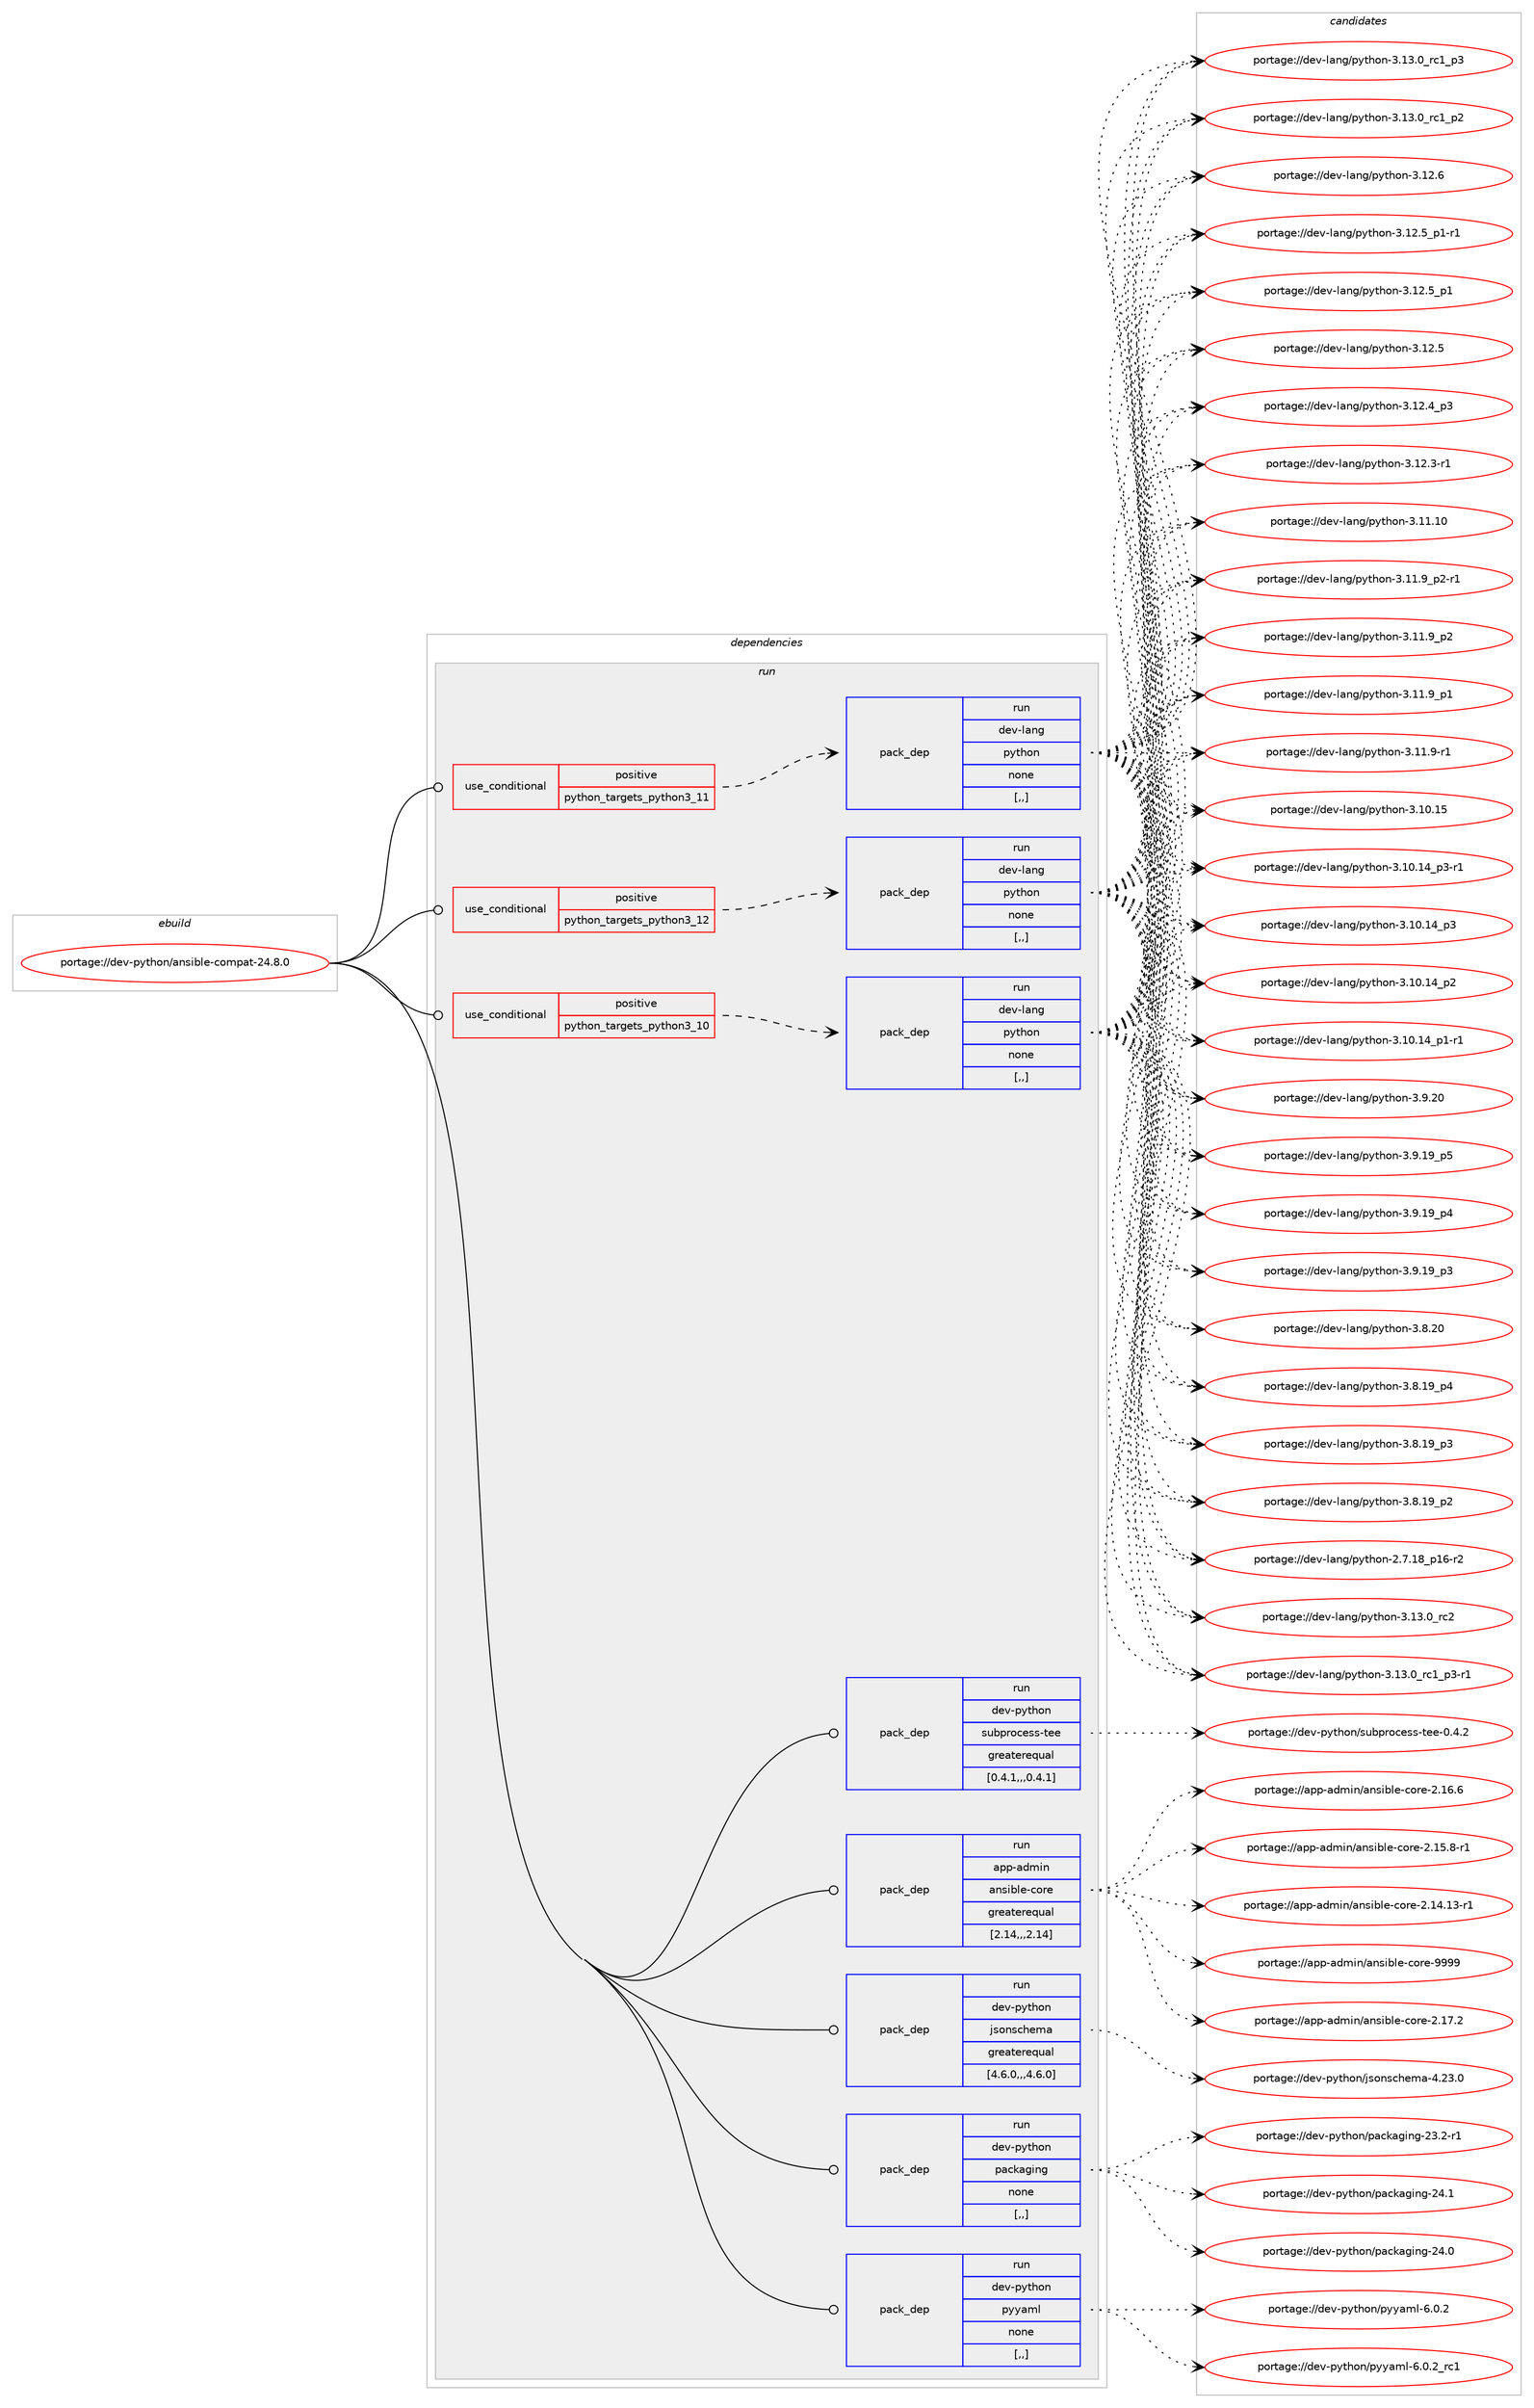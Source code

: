digraph prolog {

# *************
# Graph options
# *************

newrank=true;
concentrate=true;
compound=true;
graph [rankdir=LR,fontname=Helvetica,fontsize=10,ranksep=1.5];#, ranksep=2.5, nodesep=0.2];
edge  [arrowhead=vee];
node  [fontname=Helvetica,fontsize=10];

# **********
# The ebuild
# **********

subgraph cluster_leftcol {
color=gray;
label=<<i>ebuild</i>>;
id [label="portage://dev-python/ansible-compat-24.8.0", color=red, width=4, href="../dev-python/ansible-compat-24.8.0.svg"];
}

# ****************
# The dependencies
# ****************

subgraph cluster_midcol {
color=gray;
label=<<i>dependencies</i>>;
subgraph cluster_compile {
fillcolor="#eeeeee";
style=filled;
label=<<i>compile</i>>;
}
subgraph cluster_compileandrun {
fillcolor="#eeeeee";
style=filled;
label=<<i>compile and run</i>>;
}
subgraph cluster_run {
fillcolor="#eeeeee";
style=filled;
label=<<i>run</i>>;
subgraph cond161136 {
dependency636074 [label=<<TABLE BORDER="0" CELLBORDER="1" CELLSPACING="0" CELLPADDING="4"><TR><TD ROWSPAN="3" CELLPADDING="10">use_conditional</TD></TR><TR><TD>positive</TD></TR><TR><TD>python_targets_python3_10</TD></TR></TABLE>>, shape=none, color=red];
subgraph pack470124 {
dependency636075 [label=<<TABLE BORDER="0" CELLBORDER="1" CELLSPACING="0" CELLPADDING="4" WIDTH="220"><TR><TD ROWSPAN="6" CELLPADDING="30">pack_dep</TD></TR><TR><TD WIDTH="110">run</TD></TR><TR><TD>dev-lang</TD></TR><TR><TD>python</TD></TR><TR><TD>none</TD></TR><TR><TD>[,,]</TD></TR></TABLE>>, shape=none, color=blue];
}
dependency636074:e -> dependency636075:w [weight=20,style="dashed",arrowhead="vee"];
}
id:e -> dependency636074:w [weight=20,style="solid",arrowhead="odot"];
subgraph cond161137 {
dependency636076 [label=<<TABLE BORDER="0" CELLBORDER="1" CELLSPACING="0" CELLPADDING="4"><TR><TD ROWSPAN="3" CELLPADDING="10">use_conditional</TD></TR><TR><TD>positive</TD></TR><TR><TD>python_targets_python3_11</TD></TR></TABLE>>, shape=none, color=red];
subgraph pack470125 {
dependency636077 [label=<<TABLE BORDER="0" CELLBORDER="1" CELLSPACING="0" CELLPADDING="4" WIDTH="220"><TR><TD ROWSPAN="6" CELLPADDING="30">pack_dep</TD></TR><TR><TD WIDTH="110">run</TD></TR><TR><TD>dev-lang</TD></TR><TR><TD>python</TD></TR><TR><TD>none</TD></TR><TR><TD>[,,]</TD></TR></TABLE>>, shape=none, color=blue];
}
dependency636076:e -> dependency636077:w [weight=20,style="dashed",arrowhead="vee"];
}
id:e -> dependency636076:w [weight=20,style="solid",arrowhead="odot"];
subgraph cond161138 {
dependency636078 [label=<<TABLE BORDER="0" CELLBORDER="1" CELLSPACING="0" CELLPADDING="4"><TR><TD ROWSPAN="3" CELLPADDING="10">use_conditional</TD></TR><TR><TD>positive</TD></TR><TR><TD>python_targets_python3_12</TD></TR></TABLE>>, shape=none, color=red];
subgraph pack470126 {
dependency636079 [label=<<TABLE BORDER="0" CELLBORDER="1" CELLSPACING="0" CELLPADDING="4" WIDTH="220"><TR><TD ROWSPAN="6" CELLPADDING="30">pack_dep</TD></TR><TR><TD WIDTH="110">run</TD></TR><TR><TD>dev-lang</TD></TR><TR><TD>python</TD></TR><TR><TD>none</TD></TR><TR><TD>[,,]</TD></TR></TABLE>>, shape=none, color=blue];
}
dependency636078:e -> dependency636079:w [weight=20,style="dashed",arrowhead="vee"];
}
id:e -> dependency636078:w [weight=20,style="solid",arrowhead="odot"];
subgraph pack470127 {
dependency636080 [label=<<TABLE BORDER="0" CELLBORDER="1" CELLSPACING="0" CELLPADDING="4" WIDTH="220"><TR><TD ROWSPAN="6" CELLPADDING="30">pack_dep</TD></TR><TR><TD WIDTH="110">run</TD></TR><TR><TD>app-admin</TD></TR><TR><TD>ansible-core</TD></TR><TR><TD>greaterequal</TD></TR><TR><TD>[2.14,,,2.14]</TD></TR></TABLE>>, shape=none, color=blue];
}
id:e -> dependency636080:w [weight=20,style="solid",arrowhead="odot"];
subgraph pack470128 {
dependency636081 [label=<<TABLE BORDER="0" CELLBORDER="1" CELLSPACING="0" CELLPADDING="4" WIDTH="220"><TR><TD ROWSPAN="6" CELLPADDING="30">pack_dep</TD></TR><TR><TD WIDTH="110">run</TD></TR><TR><TD>dev-python</TD></TR><TR><TD>jsonschema</TD></TR><TR><TD>greaterequal</TD></TR><TR><TD>[4.6.0,,,4.6.0]</TD></TR></TABLE>>, shape=none, color=blue];
}
id:e -> dependency636081:w [weight=20,style="solid",arrowhead="odot"];
subgraph pack470129 {
dependency636082 [label=<<TABLE BORDER="0" CELLBORDER="1" CELLSPACING="0" CELLPADDING="4" WIDTH="220"><TR><TD ROWSPAN="6" CELLPADDING="30">pack_dep</TD></TR><TR><TD WIDTH="110">run</TD></TR><TR><TD>dev-python</TD></TR><TR><TD>packaging</TD></TR><TR><TD>none</TD></TR><TR><TD>[,,]</TD></TR></TABLE>>, shape=none, color=blue];
}
id:e -> dependency636082:w [weight=20,style="solid",arrowhead="odot"];
subgraph pack470130 {
dependency636083 [label=<<TABLE BORDER="0" CELLBORDER="1" CELLSPACING="0" CELLPADDING="4" WIDTH="220"><TR><TD ROWSPAN="6" CELLPADDING="30">pack_dep</TD></TR><TR><TD WIDTH="110">run</TD></TR><TR><TD>dev-python</TD></TR><TR><TD>pyyaml</TD></TR><TR><TD>none</TD></TR><TR><TD>[,,]</TD></TR></TABLE>>, shape=none, color=blue];
}
id:e -> dependency636083:w [weight=20,style="solid",arrowhead="odot"];
subgraph pack470131 {
dependency636084 [label=<<TABLE BORDER="0" CELLBORDER="1" CELLSPACING="0" CELLPADDING="4" WIDTH="220"><TR><TD ROWSPAN="6" CELLPADDING="30">pack_dep</TD></TR><TR><TD WIDTH="110">run</TD></TR><TR><TD>dev-python</TD></TR><TR><TD>subprocess-tee</TD></TR><TR><TD>greaterequal</TD></TR><TR><TD>[0.4.1,,,0.4.1]</TD></TR></TABLE>>, shape=none, color=blue];
}
id:e -> dependency636084:w [weight=20,style="solid",arrowhead="odot"];
}
}

# **************
# The candidates
# **************

subgraph cluster_choices {
rank=same;
color=gray;
label=<<i>candidates</i>>;

subgraph choice470124 {
color=black;
nodesep=1;
choice10010111845108971101034711212111610411111045514649514648951149950 [label="portage://dev-lang/python-3.13.0_rc2", color=red, width=4,href="../dev-lang/python-3.13.0_rc2.svg"];
choice1001011184510897110103471121211161041111104551464951464895114994995112514511449 [label="portage://dev-lang/python-3.13.0_rc1_p3-r1", color=red, width=4,href="../dev-lang/python-3.13.0_rc1_p3-r1.svg"];
choice100101118451089711010347112121116104111110455146495146489511499499511251 [label="portage://dev-lang/python-3.13.0_rc1_p3", color=red, width=4,href="../dev-lang/python-3.13.0_rc1_p3.svg"];
choice100101118451089711010347112121116104111110455146495146489511499499511250 [label="portage://dev-lang/python-3.13.0_rc1_p2", color=red, width=4,href="../dev-lang/python-3.13.0_rc1_p2.svg"];
choice10010111845108971101034711212111610411111045514649504654 [label="portage://dev-lang/python-3.12.6", color=red, width=4,href="../dev-lang/python-3.12.6.svg"];
choice1001011184510897110103471121211161041111104551464950465395112494511449 [label="portage://dev-lang/python-3.12.5_p1-r1", color=red, width=4,href="../dev-lang/python-3.12.5_p1-r1.svg"];
choice100101118451089711010347112121116104111110455146495046539511249 [label="portage://dev-lang/python-3.12.5_p1", color=red, width=4,href="../dev-lang/python-3.12.5_p1.svg"];
choice10010111845108971101034711212111610411111045514649504653 [label="portage://dev-lang/python-3.12.5", color=red, width=4,href="../dev-lang/python-3.12.5.svg"];
choice100101118451089711010347112121116104111110455146495046529511251 [label="portage://dev-lang/python-3.12.4_p3", color=red, width=4,href="../dev-lang/python-3.12.4_p3.svg"];
choice100101118451089711010347112121116104111110455146495046514511449 [label="portage://dev-lang/python-3.12.3-r1", color=red, width=4,href="../dev-lang/python-3.12.3-r1.svg"];
choice1001011184510897110103471121211161041111104551464949464948 [label="portage://dev-lang/python-3.11.10", color=red, width=4,href="../dev-lang/python-3.11.10.svg"];
choice1001011184510897110103471121211161041111104551464949465795112504511449 [label="portage://dev-lang/python-3.11.9_p2-r1", color=red, width=4,href="../dev-lang/python-3.11.9_p2-r1.svg"];
choice100101118451089711010347112121116104111110455146494946579511250 [label="portage://dev-lang/python-3.11.9_p2", color=red, width=4,href="../dev-lang/python-3.11.9_p2.svg"];
choice100101118451089711010347112121116104111110455146494946579511249 [label="portage://dev-lang/python-3.11.9_p1", color=red, width=4,href="../dev-lang/python-3.11.9_p1.svg"];
choice100101118451089711010347112121116104111110455146494946574511449 [label="portage://dev-lang/python-3.11.9-r1", color=red, width=4,href="../dev-lang/python-3.11.9-r1.svg"];
choice1001011184510897110103471121211161041111104551464948464953 [label="portage://dev-lang/python-3.10.15", color=red, width=4,href="../dev-lang/python-3.10.15.svg"];
choice100101118451089711010347112121116104111110455146494846495295112514511449 [label="portage://dev-lang/python-3.10.14_p3-r1", color=red, width=4,href="../dev-lang/python-3.10.14_p3-r1.svg"];
choice10010111845108971101034711212111610411111045514649484649529511251 [label="portage://dev-lang/python-3.10.14_p3", color=red, width=4,href="../dev-lang/python-3.10.14_p3.svg"];
choice10010111845108971101034711212111610411111045514649484649529511250 [label="portage://dev-lang/python-3.10.14_p2", color=red, width=4,href="../dev-lang/python-3.10.14_p2.svg"];
choice100101118451089711010347112121116104111110455146494846495295112494511449 [label="portage://dev-lang/python-3.10.14_p1-r1", color=red, width=4,href="../dev-lang/python-3.10.14_p1-r1.svg"];
choice10010111845108971101034711212111610411111045514657465048 [label="portage://dev-lang/python-3.9.20", color=red, width=4,href="../dev-lang/python-3.9.20.svg"];
choice100101118451089711010347112121116104111110455146574649579511253 [label="portage://dev-lang/python-3.9.19_p5", color=red, width=4,href="../dev-lang/python-3.9.19_p5.svg"];
choice100101118451089711010347112121116104111110455146574649579511252 [label="portage://dev-lang/python-3.9.19_p4", color=red, width=4,href="../dev-lang/python-3.9.19_p4.svg"];
choice100101118451089711010347112121116104111110455146574649579511251 [label="portage://dev-lang/python-3.9.19_p3", color=red, width=4,href="../dev-lang/python-3.9.19_p3.svg"];
choice10010111845108971101034711212111610411111045514656465048 [label="portage://dev-lang/python-3.8.20", color=red, width=4,href="../dev-lang/python-3.8.20.svg"];
choice100101118451089711010347112121116104111110455146564649579511252 [label="portage://dev-lang/python-3.8.19_p4", color=red, width=4,href="../dev-lang/python-3.8.19_p4.svg"];
choice100101118451089711010347112121116104111110455146564649579511251 [label="portage://dev-lang/python-3.8.19_p3", color=red, width=4,href="../dev-lang/python-3.8.19_p3.svg"];
choice100101118451089711010347112121116104111110455146564649579511250 [label="portage://dev-lang/python-3.8.19_p2", color=red, width=4,href="../dev-lang/python-3.8.19_p2.svg"];
choice100101118451089711010347112121116104111110455046554649569511249544511450 [label="portage://dev-lang/python-2.7.18_p16-r2", color=red, width=4,href="../dev-lang/python-2.7.18_p16-r2.svg"];
dependency636075:e -> choice10010111845108971101034711212111610411111045514649514648951149950:w [style=dotted,weight="100"];
dependency636075:e -> choice1001011184510897110103471121211161041111104551464951464895114994995112514511449:w [style=dotted,weight="100"];
dependency636075:e -> choice100101118451089711010347112121116104111110455146495146489511499499511251:w [style=dotted,weight="100"];
dependency636075:e -> choice100101118451089711010347112121116104111110455146495146489511499499511250:w [style=dotted,weight="100"];
dependency636075:e -> choice10010111845108971101034711212111610411111045514649504654:w [style=dotted,weight="100"];
dependency636075:e -> choice1001011184510897110103471121211161041111104551464950465395112494511449:w [style=dotted,weight="100"];
dependency636075:e -> choice100101118451089711010347112121116104111110455146495046539511249:w [style=dotted,weight="100"];
dependency636075:e -> choice10010111845108971101034711212111610411111045514649504653:w [style=dotted,weight="100"];
dependency636075:e -> choice100101118451089711010347112121116104111110455146495046529511251:w [style=dotted,weight="100"];
dependency636075:e -> choice100101118451089711010347112121116104111110455146495046514511449:w [style=dotted,weight="100"];
dependency636075:e -> choice1001011184510897110103471121211161041111104551464949464948:w [style=dotted,weight="100"];
dependency636075:e -> choice1001011184510897110103471121211161041111104551464949465795112504511449:w [style=dotted,weight="100"];
dependency636075:e -> choice100101118451089711010347112121116104111110455146494946579511250:w [style=dotted,weight="100"];
dependency636075:e -> choice100101118451089711010347112121116104111110455146494946579511249:w [style=dotted,weight="100"];
dependency636075:e -> choice100101118451089711010347112121116104111110455146494946574511449:w [style=dotted,weight="100"];
dependency636075:e -> choice1001011184510897110103471121211161041111104551464948464953:w [style=dotted,weight="100"];
dependency636075:e -> choice100101118451089711010347112121116104111110455146494846495295112514511449:w [style=dotted,weight="100"];
dependency636075:e -> choice10010111845108971101034711212111610411111045514649484649529511251:w [style=dotted,weight="100"];
dependency636075:e -> choice10010111845108971101034711212111610411111045514649484649529511250:w [style=dotted,weight="100"];
dependency636075:e -> choice100101118451089711010347112121116104111110455146494846495295112494511449:w [style=dotted,weight="100"];
dependency636075:e -> choice10010111845108971101034711212111610411111045514657465048:w [style=dotted,weight="100"];
dependency636075:e -> choice100101118451089711010347112121116104111110455146574649579511253:w [style=dotted,weight="100"];
dependency636075:e -> choice100101118451089711010347112121116104111110455146574649579511252:w [style=dotted,weight="100"];
dependency636075:e -> choice100101118451089711010347112121116104111110455146574649579511251:w [style=dotted,weight="100"];
dependency636075:e -> choice10010111845108971101034711212111610411111045514656465048:w [style=dotted,weight="100"];
dependency636075:e -> choice100101118451089711010347112121116104111110455146564649579511252:w [style=dotted,weight="100"];
dependency636075:e -> choice100101118451089711010347112121116104111110455146564649579511251:w [style=dotted,weight="100"];
dependency636075:e -> choice100101118451089711010347112121116104111110455146564649579511250:w [style=dotted,weight="100"];
dependency636075:e -> choice100101118451089711010347112121116104111110455046554649569511249544511450:w [style=dotted,weight="100"];
}
subgraph choice470125 {
color=black;
nodesep=1;
choice10010111845108971101034711212111610411111045514649514648951149950 [label="portage://dev-lang/python-3.13.0_rc2", color=red, width=4,href="../dev-lang/python-3.13.0_rc2.svg"];
choice1001011184510897110103471121211161041111104551464951464895114994995112514511449 [label="portage://dev-lang/python-3.13.0_rc1_p3-r1", color=red, width=4,href="../dev-lang/python-3.13.0_rc1_p3-r1.svg"];
choice100101118451089711010347112121116104111110455146495146489511499499511251 [label="portage://dev-lang/python-3.13.0_rc1_p3", color=red, width=4,href="../dev-lang/python-3.13.0_rc1_p3.svg"];
choice100101118451089711010347112121116104111110455146495146489511499499511250 [label="portage://dev-lang/python-3.13.0_rc1_p2", color=red, width=4,href="../dev-lang/python-3.13.0_rc1_p2.svg"];
choice10010111845108971101034711212111610411111045514649504654 [label="portage://dev-lang/python-3.12.6", color=red, width=4,href="../dev-lang/python-3.12.6.svg"];
choice1001011184510897110103471121211161041111104551464950465395112494511449 [label="portage://dev-lang/python-3.12.5_p1-r1", color=red, width=4,href="../dev-lang/python-3.12.5_p1-r1.svg"];
choice100101118451089711010347112121116104111110455146495046539511249 [label="portage://dev-lang/python-3.12.5_p1", color=red, width=4,href="../dev-lang/python-3.12.5_p1.svg"];
choice10010111845108971101034711212111610411111045514649504653 [label="portage://dev-lang/python-3.12.5", color=red, width=4,href="../dev-lang/python-3.12.5.svg"];
choice100101118451089711010347112121116104111110455146495046529511251 [label="portage://dev-lang/python-3.12.4_p3", color=red, width=4,href="../dev-lang/python-3.12.4_p3.svg"];
choice100101118451089711010347112121116104111110455146495046514511449 [label="portage://dev-lang/python-3.12.3-r1", color=red, width=4,href="../dev-lang/python-3.12.3-r1.svg"];
choice1001011184510897110103471121211161041111104551464949464948 [label="portage://dev-lang/python-3.11.10", color=red, width=4,href="../dev-lang/python-3.11.10.svg"];
choice1001011184510897110103471121211161041111104551464949465795112504511449 [label="portage://dev-lang/python-3.11.9_p2-r1", color=red, width=4,href="../dev-lang/python-3.11.9_p2-r1.svg"];
choice100101118451089711010347112121116104111110455146494946579511250 [label="portage://dev-lang/python-3.11.9_p2", color=red, width=4,href="../dev-lang/python-3.11.9_p2.svg"];
choice100101118451089711010347112121116104111110455146494946579511249 [label="portage://dev-lang/python-3.11.9_p1", color=red, width=4,href="../dev-lang/python-3.11.9_p1.svg"];
choice100101118451089711010347112121116104111110455146494946574511449 [label="portage://dev-lang/python-3.11.9-r1", color=red, width=4,href="../dev-lang/python-3.11.9-r1.svg"];
choice1001011184510897110103471121211161041111104551464948464953 [label="portage://dev-lang/python-3.10.15", color=red, width=4,href="../dev-lang/python-3.10.15.svg"];
choice100101118451089711010347112121116104111110455146494846495295112514511449 [label="portage://dev-lang/python-3.10.14_p3-r1", color=red, width=4,href="../dev-lang/python-3.10.14_p3-r1.svg"];
choice10010111845108971101034711212111610411111045514649484649529511251 [label="portage://dev-lang/python-3.10.14_p3", color=red, width=4,href="../dev-lang/python-3.10.14_p3.svg"];
choice10010111845108971101034711212111610411111045514649484649529511250 [label="portage://dev-lang/python-3.10.14_p2", color=red, width=4,href="../dev-lang/python-3.10.14_p2.svg"];
choice100101118451089711010347112121116104111110455146494846495295112494511449 [label="portage://dev-lang/python-3.10.14_p1-r1", color=red, width=4,href="../dev-lang/python-3.10.14_p1-r1.svg"];
choice10010111845108971101034711212111610411111045514657465048 [label="portage://dev-lang/python-3.9.20", color=red, width=4,href="../dev-lang/python-3.9.20.svg"];
choice100101118451089711010347112121116104111110455146574649579511253 [label="portage://dev-lang/python-3.9.19_p5", color=red, width=4,href="../dev-lang/python-3.9.19_p5.svg"];
choice100101118451089711010347112121116104111110455146574649579511252 [label="portage://dev-lang/python-3.9.19_p4", color=red, width=4,href="../dev-lang/python-3.9.19_p4.svg"];
choice100101118451089711010347112121116104111110455146574649579511251 [label="portage://dev-lang/python-3.9.19_p3", color=red, width=4,href="../dev-lang/python-3.9.19_p3.svg"];
choice10010111845108971101034711212111610411111045514656465048 [label="portage://dev-lang/python-3.8.20", color=red, width=4,href="../dev-lang/python-3.8.20.svg"];
choice100101118451089711010347112121116104111110455146564649579511252 [label="portage://dev-lang/python-3.8.19_p4", color=red, width=4,href="../dev-lang/python-3.8.19_p4.svg"];
choice100101118451089711010347112121116104111110455146564649579511251 [label="portage://dev-lang/python-3.8.19_p3", color=red, width=4,href="../dev-lang/python-3.8.19_p3.svg"];
choice100101118451089711010347112121116104111110455146564649579511250 [label="portage://dev-lang/python-3.8.19_p2", color=red, width=4,href="../dev-lang/python-3.8.19_p2.svg"];
choice100101118451089711010347112121116104111110455046554649569511249544511450 [label="portage://dev-lang/python-2.7.18_p16-r2", color=red, width=4,href="../dev-lang/python-2.7.18_p16-r2.svg"];
dependency636077:e -> choice10010111845108971101034711212111610411111045514649514648951149950:w [style=dotted,weight="100"];
dependency636077:e -> choice1001011184510897110103471121211161041111104551464951464895114994995112514511449:w [style=dotted,weight="100"];
dependency636077:e -> choice100101118451089711010347112121116104111110455146495146489511499499511251:w [style=dotted,weight="100"];
dependency636077:e -> choice100101118451089711010347112121116104111110455146495146489511499499511250:w [style=dotted,weight="100"];
dependency636077:e -> choice10010111845108971101034711212111610411111045514649504654:w [style=dotted,weight="100"];
dependency636077:e -> choice1001011184510897110103471121211161041111104551464950465395112494511449:w [style=dotted,weight="100"];
dependency636077:e -> choice100101118451089711010347112121116104111110455146495046539511249:w [style=dotted,weight="100"];
dependency636077:e -> choice10010111845108971101034711212111610411111045514649504653:w [style=dotted,weight="100"];
dependency636077:e -> choice100101118451089711010347112121116104111110455146495046529511251:w [style=dotted,weight="100"];
dependency636077:e -> choice100101118451089711010347112121116104111110455146495046514511449:w [style=dotted,weight="100"];
dependency636077:e -> choice1001011184510897110103471121211161041111104551464949464948:w [style=dotted,weight="100"];
dependency636077:e -> choice1001011184510897110103471121211161041111104551464949465795112504511449:w [style=dotted,weight="100"];
dependency636077:e -> choice100101118451089711010347112121116104111110455146494946579511250:w [style=dotted,weight="100"];
dependency636077:e -> choice100101118451089711010347112121116104111110455146494946579511249:w [style=dotted,weight="100"];
dependency636077:e -> choice100101118451089711010347112121116104111110455146494946574511449:w [style=dotted,weight="100"];
dependency636077:e -> choice1001011184510897110103471121211161041111104551464948464953:w [style=dotted,weight="100"];
dependency636077:e -> choice100101118451089711010347112121116104111110455146494846495295112514511449:w [style=dotted,weight="100"];
dependency636077:e -> choice10010111845108971101034711212111610411111045514649484649529511251:w [style=dotted,weight="100"];
dependency636077:e -> choice10010111845108971101034711212111610411111045514649484649529511250:w [style=dotted,weight="100"];
dependency636077:e -> choice100101118451089711010347112121116104111110455146494846495295112494511449:w [style=dotted,weight="100"];
dependency636077:e -> choice10010111845108971101034711212111610411111045514657465048:w [style=dotted,weight="100"];
dependency636077:e -> choice100101118451089711010347112121116104111110455146574649579511253:w [style=dotted,weight="100"];
dependency636077:e -> choice100101118451089711010347112121116104111110455146574649579511252:w [style=dotted,weight="100"];
dependency636077:e -> choice100101118451089711010347112121116104111110455146574649579511251:w [style=dotted,weight="100"];
dependency636077:e -> choice10010111845108971101034711212111610411111045514656465048:w [style=dotted,weight="100"];
dependency636077:e -> choice100101118451089711010347112121116104111110455146564649579511252:w [style=dotted,weight="100"];
dependency636077:e -> choice100101118451089711010347112121116104111110455146564649579511251:w [style=dotted,weight="100"];
dependency636077:e -> choice100101118451089711010347112121116104111110455146564649579511250:w [style=dotted,weight="100"];
dependency636077:e -> choice100101118451089711010347112121116104111110455046554649569511249544511450:w [style=dotted,weight="100"];
}
subgraph choice470126 {
color=black;
nodesep=1;
choice10010111845108971101034711212111610411111045514649514648951149950 [label="portage://dev-lang/python-3.13.0_rc2", color=red, width=4,href="../dev-lang/python-3.13.0_rc2.svg"];
choice1001011184510897110103471121211161041111104551464951464895114994995112514511449 [label="portage://dev-lang/python-3.13.0_rc1_p3-r1", color=red, width=4,href="../dev-lang/python-3.13.0_rc1_p3-r1.svg"];
choice100101118451089711010347112121116104111110455146495146489511499499511251 [label="portage://dev-lang/python-3.13.0_rc1_p3", color=red, width=4,href="../dev-lang/python-3.13.0_rc1_p3.svg"];
choice100101118451089711010347112121116104111110455146495146489511499499511250 [label="portage://dev-lang/python-3.13.0_rc1_p2", color=red, width=4,href="../dev-lang/python-3.13.0_rc1_p2.svg"];
choice10010111845108971101034711212111610411111045514649504654 [label="portage://dev-lang/python-3.12.6", color=red, width=4,href="../dev-lang/python-3.12.6.svg"];
choice1001011184510897110103471121211161041111104551464950465395112494511449 [label="portage://dev-lang/python-3.12.5_p1-r1", color=red, width=4,href="../dev-lang/python-3.12.5_p1-r1.svg"];
choice100101118451089711010347112121116104111110455146495046539511249 [label="portage://dev-lang/python-3.12.5_p1", color=red, width=4,href="../dev-lang/python-3.12.5_p1.svg"];
choice10010111845108971101034711212111610411111045514649504653 [label="portage://dev-lang/python-3.12.5", color=red, width=4,href="../dev-lang/python-3.12.5.svg"];
choice100101118451089711010347112121116104111110455146495046529511251 [label="portage://dev-lang/python-3.12.4_p3", color=red, width=4,href="../dev-lang/python-3.12.4_p3.svg"];
choice100101118451089711010347112121116104111110455146495046514511449 [label="portage://dev-lang/python-3.12.3-r1", color=red, width=4,href="../dev-lang/python-3.12.3-r1.svg"];
choice1001011184510897110103471121211161041111104551464949464948 [label="portage://dev-lang/python-3.11.10", color=red, width=4,href="../dev-lang/python-3.11.10.svg"];
choice1001011184510897110103471121211161041111104551464949465795112504511449 [label="portage://dev-lang/python-3.11.9_p2-r1", color=red, width=4,href="../dev-lang/python-3.11.9_p2-r1.svg"];
choice100101118451089711010347112121116104111110455146494946579511250 [label="portage://dev-lang/python-3.11.9_p2", color=red, width=4,href="../dev-lang/python-3.11.9_p2.svg"];
choice100101118451089711010347112121116104111110455146494946579511249 [label="portage://dev-lang/python-3.11.9_p1", color=red, width=4,href="../dev-lang/python-3.11.9_p1.svg"];
choice100101118451089711010347112121116104111110455146494946574511449 [label="portage://dev-lang/python-3.11.9-r1", color=red, width=4,href="../dev-lang/python-3.11.9-r1.svg"];
choice1001011184510897110103471121211161041111104551464948464953 [label="portage://dev-lang/python-3.10.15", color=red, width=4,href="../dev-lang/python-3.10.15.svg"];
choice100101118451089711010347112121116104111110455146494846495295112514511449 [label="portage://dev-lang/python-3.10.14_p3-r1", color=red, width=4,href="../dev-lang/python-3.10.14_p3-r1.svg"];
choice10010111845108971101034711212111610411111045514649484649529511251 [label="portage://dev-lang/python-3.10.14_p3", color=red, width=4,href="../dev-lang/python-3.10.14_p3.svg"];
choice10010111845108971101034711212111610411111045514649484649529511250 [label="portage://dev-lang/python-3.10.14_p2", color=red, width=4,href="../dev-lang/python-3.10.14_p2.svg"];
choice100101118451089711010347112121116104111110455146494846495295112494511449 [label="portage://dev-lang/python-3.10.14_p1-r1", color=red, width=4,href="../dev-lang/python-3.10.14_p1-r1.svg"];
choice10010111845108971101034711212111610411111045514657465048 [label="portage://dev-lang/python-3.9.20", color=red, width=4,href="../dev-lang/python-3.9.20.svg"];
choice100101118451089711010347112121116104111110455146574649579511253 [label="portage://dev-lang/python-3.9.19_p5", color=red, width=4,href="../dev-lang/python-3.9.19_p5.svg"];
choice100101118451089711010347112121116104111110455146574649579511252 [label="portage://dev-lang/python-3.9.19_p4", color=red, width=4,href="../dev-lang/python-3.9.19_p4.svg"];
choice100101118451089711010347112121116104111110455146574649579511251 [label="portage://dev-lang/python-3.9.19_p3", color=red, width=4,href="../dev-lang/python-3.9.19_p3.svg"];
choice10010111845108971101034711212111610411111045514656465048 [label="portage://dev-lang/python-3.8.20", color=red, width=4,href="../dev-lang/python-3.8.20.svg"];
choice100101118451089711010347112121116104111110455146564649579511252 [label="portage://dev-lang/python-3.8.19_p4", color=red, width=4,href="../dev-lang/python-3.8.19_p4.svg"];
choice100101118451089711010347112121116104111110455146564649579511251 [label="portage://dev-lang/python-3.8.19_p3", color=red, width=4,href="../dev-lang/python-3.8.19_p3.svg"];
choice100101118451089711010347112121116104111110455146564649579511250 [label="portage://dev-lang/python-3.8.19_p2", color=red, width=4,href="../dev-lang/python-3.8.19_p2.svg"];
choice100101118451089711010347112121116104111110455046554649569511249544511450 [label="portage://dev-lang/python-2.7.18_p16-r2", color=red, width=4,href="../dev-lang/python-2.7.18_p16-r2.svg"];
dependency636079:e -> choice10010111845108971101034711212111610411111045514649514648951149950:w [style=dotted,weight="100"];
dependency636079:e -> choice1001011184510897110103471121211161041111104551464951464895114994995112514511449:w [style=dotted,weight="100"];
dependency636079:e -> choice100101118451089711010347112121116104111110455146495146489511499499511251:w [style=dotted,weight="100"];
dependency636079:e -> choice100101118451089711010347112121116104111110455146495146489511499499511250:w [style=dotted,weight="100"];
dependency636079:e -> choice10010111845108971101034711212111610411111045514649504654:w [style=dotted,weight="100"];
dependency636079:e -> choice1001011184510897110103471121211161041111104551464950465395112494511449:w [style=dotted,weight="100"];
dependency636079:e -> choice100101118451089711010347112121116104111110455146495046539511249:w [style=dotted,weight="100"];
dependency636079:e -> choice10010111845108971101034711212111610411111045514649504653:w [style=dotted,weight="100"];
dependency636079:e -> choice100101118451089711010347112121116104111110455146495046529511251:w [style=dotted,weight="100"];
dependency636079:e -> choice100101118451089711010347112121116104111110455146495046514511449:w [style=dotted,weight="100"];
dependency636079:e -> choice1001011184510897110103471121211161041111104551464949464948:w [style=dotted,weight="100"];
dependency636079:e -> choice1001011184510897110103471121211161041111104551464949465795112504511449:w [style=dotted,weight="100"];
dependency636079:e -> choice100101118451089711010347112121116104111110455146494946579511250:w [style=dotted,weight="100"];
dependency636079:e -> choice100101118451089711010347112121116104111110455146494946579511249:w [style=dotted,weight="100"];
dependency636079:e -> choice100101118451089711010347112121116104111110455146494946574511449:w [style=dotted,weight="100"];
dependency636079:e -> choice1001011184510897110103471121211161041111104551464948464953:w [style=dotted,weight="100"];
dependency636079:e -> choice100101118451089711010347112121116104111110455146494846495295112514511449:w [style=dotted,weight="100"];
dependency636079:e -> choice10010111845108971101034711212111610411111045514649484649529511251:w [style=dotted,weight="100"];
dependency636079:e -> choice10010111845108971101034711212111610411111045514649484649529511250:w [style=dotted,weight="100"];
dependency636079:e -> choice100101118451089711010347112121116104111110455146494846495295112494511449:w [style=dotted,weight="100"];
dependency636079:e -> choice10010111845108971101034711212111610411111045514657465048:w [style=dotted,weight="100"];
dependency636079:e -> choice100101118451089711010347112121116104111110455146574649579511253:w [style=dotted,weight="100"];
dependency636079:e -> choice100101118451089711010347112121116104111110455146574649579511252:w [style=dotted,weight="100"];
dependency636079:e -> choice100101118451089711010347112121116104111110455146574649579511251:w [style=dotted,weight="100"];
dependency636079:e -> choice10010111845108971101034711212111610411111045514656465048:w [style=dotted,weight="100"];
dependency636079:e -> choice100101118451089711010347112121116104111110455146564649579511252:w [style=dotted,weight="100"];
dependency636079:e -> choice100101118451089711010347112121116104111110455146564649579511251:w [style=dotted,weight="100"];
dependency636079:e -> choice100101118451089711010347112121116104111110455146564649579511250:w [style=dotted,weight="100"];
dependency636079:e -> choice100101118451089711010347112121116104111110455046554649569511249544511450:w [style=dotted,weight="100"];
}
subgraph choice470127 {
color=black;
nodesep=1;
choice97112112459710010910511047971101151059810810145991111141014557575757 [label="portage://app-admin/ansible-core-9999", color=red, width=4,href="../app-admin/ansible-core-9999.svg"];
choice971121124597100109105110479711011510598108101459911111410145504649554650 [label="portage://app-admin/ansible-core-2.17.2", color=red, width=4,href="../app-admin/ansible-core-2.17.2.svg"];
choice971121124597100109105110479711011510598108101459911111410145504649544654 [label="portage://app-admin/ansible-core-2.16.6", color=red, width=4,href="../app-admin/ansible-core-2.16.6.svg"];
choice9711211245971001091051104797110115105981081014599111114101455046495346564511449 [label="portage://app-admin/ansible-core-2.15.8-r1", color=red, width=4,href="../app-admin/ansible-core-2.15.8-r1.svg"];
choice971121124597100109105110479711011510598108101459911111410145504649524649514511449 [label="portage://app-admin/ansible-core-2.14.13-r1", color=red, width=4,href="../app-admin/ansible-core-2.14.13-r1.svg"];
dependency636080:e -> choice97112112459710010910511047971101151059810810145991111141014557575757:w [style=dotted,weight="100"];
dependency636080:e -> choice971121124597100109105110479711011510598108101459911111410145504649554650:w [style=dotted,weight="100"];
dependency636080:e -> choice971121124597100109105110479711011510598108101459911111410145504649544654:w [style=dotted,weight="100"];
dependency636080:e -> choice9711211245971001091051104797110115105981081014599111114101455046495346564511449:w [style=dotted,weight="100"];
dependency636080:e -> choice971121124597100109105110479711011510598108101459911111410145504649524649514511449:w [style=dotted,weight="100"];
}
subgraph choice470128 {
color=black;
nodesep=1;
choice1001011184511212111610411111047106115111110115991041011099745524650514648 [label="portage://dev-python/jsonschema-4.23.0", color=red, width=4,href="../dev-python/jsonschema-4.23.0.svg"];
dependency636081:e -> choice1001011184511212111610411111047106115111110115991041011099745524650514648:w [style=dotted,weight="100"];
}
subgraph choice470129 {
color=black;
nodesep=1;
choice10010111845112121116104111110471129799107971031051101034550524649 [label="portage://dev-python/packaging-24.1", color=red, width=4,href="../dev-python/packaging-24.1.svg"];
choice10010111845112121116104111110471129799107971031051101034550524648 [label="portage://dev-python/packaging-24.0", color=red, width=4,href="../dev-python/packaging-24.0.svg"];
choice100101118451121211161041111104711297991079710310511010345505146504511449 [label="portage://dev-python/packaging-23.2-r1", color=red, width=4,href="../dev-python/packaging-23.2-r1.svg"];
dependency636082:e -> choice10010111845112121116104111110471129799107971031051101034550524649:w [style=dotted,weight="100"];
dependency636082:e -> choice10010111845112121116104111110471129799107971031051101034550524648:w [style=dotted,weight="100"];
dependency636082:e -> choice100101118451121211161041111104711297991079710310511010345505146504511449:w [style=dotted,weight="100"];
}
subgraph choice470130 {
color=black;
nodesep=1;
choice100101118451121211161041111104711212112197109108455446484650951149949 [label="portage://dev-python/pyyaml-6.0.2_rc1", color=red, width=4,href="../dev-python/pyyaml-6.0.2_rc1.svg"];
choice100101118451121211161041111104711212112197109108455446484650 [label="portage://dev-python/pyyaml-6.0.2", color=red, width=4,href="../dev-python/pyyaml-6.0.2.svg"];
dependency636083:e -> choice100101118451121211161041111104711212112197109108455446484650951149949:w [style=dotted,weight="100"];
dependency636083:e -> choice100101118451121211161041111104711212112197109108455446484650:w [style=dotted,weight="100"];
}
subgraph choice470131 {
color=black;
nodesep=1;
choice1001011184511212111610411111047115117981121141119910111511545116101101454846524650 [label="portage://dev-python/subprocess-tee-0.4.2", color=red, width=4,href="../dev-python/subprocess-tee-0.4.2.svg"];
dependency636084:e -> choice1001011184511212111610411111047115117981121141119910111511545116101101454846524650:w [style=dotted,weight="100"];
}
}

}
